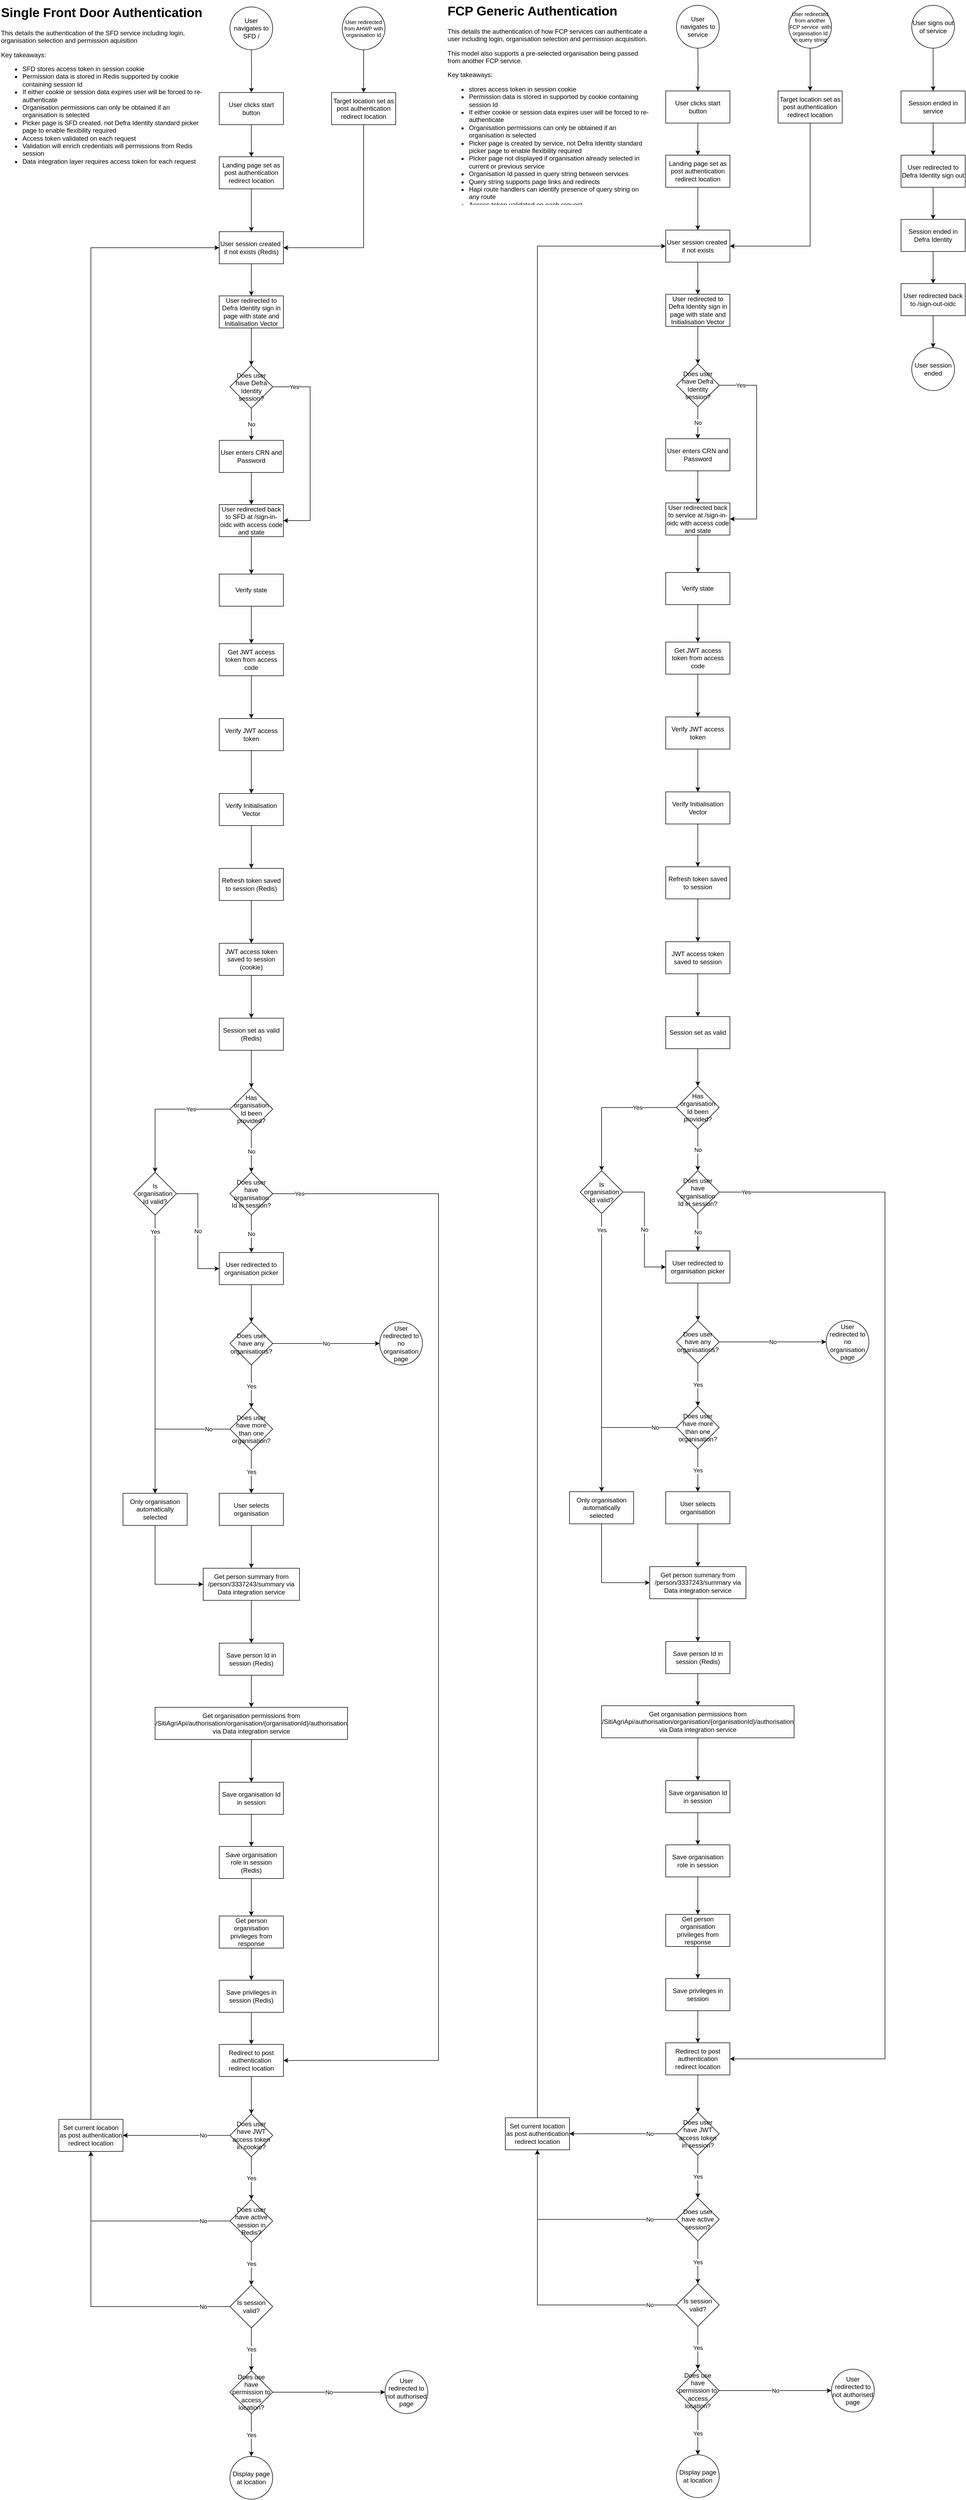<mxfile version="24.2.5" type="github">
  <diagram name="Page-1" id="OJoKZxOTkwtENUvRTkFq">
    <mxGraphModel dx="1980" dy="1121" grid="1" gridSize="10" guides="1" tooltips="1" connect="1" arrows="1" fold="1" page="1" pageScale="1" pageWidth="850" pageHeight="1100" math="0" shadow="0">
      <root>
        <mxCell id="0" />
        <mxCell id="1" parent="0" />
        <mxCell id="UUXOG9OIXgDzKAP4HwNj-2" value="User navigates to SFD /" style="ellipse;whiteSpace=wrap;html=1;aspect=fixed;" parent="1" vertex="1">
          <mxGeometry x="445" y="30" width="80" height="80" as="geometry" />
        </mxCell>
        <mxCell id="UUXOG9OIXgDzKAP4HwNj-3" value="" style="edgeStyle=orthogonalEdgeStyle;rounded=0;orthogonalLoop=1;jettySize=auto;html=1;" parent="1" target="UUXOG9OIXgDzKAP4HwNj-6" edge="1">
          <mxGeometry relative="1" as="geometry">
            <mxPoint x="485" y="110" as="sourcePoint" />
          </mxGeometry>
        </mxCell>
        <mxCell id="UUXOG9OIXgDzKAP4HwNj-98" value="" style="edgeStyle=orthogonalEdgeStyle;rounded=0;orthogonalLoop=1;jettySize=auto;html=1;" parent="1" source="UUXOG9OIXgDzKAP4HwNj-6" target="UUXOG9OIXgDzKAP4HwNj-97" edge="1">
          <mxGeometry relative="1" as="geometry" />
        </mxCell>
        <mxCell id="UUXOG9OIXgDzKAP4HwNj-6" value="User clicks start button" style="whiteSpace=wrap;html=1;" parent="1" vertex="1">
          <mxGeometry x="425" y="190" width="120" height="60" as="geometry" />
        </mxCell>
        <mxCell id="UUXOG9OIXgDzKAP4HwNj-85" value="" style="edgeStyle=orthogonalEdgeStyle;rounded=0;orthogonalLoop=1;jettySize=auto;html=1;" parent="1" source="UUXOG9OIXgDzKAP4HwNj-8" target="UUXOG9OIXgDzKAP4HwNj-84" edge="1">
          <mxGeometry relative="1" as="geometry" />
        </mxCell>
        <mxCell id="UUXOG9OIXgDzKAP4HwNj-8" value="User redirected to Defra Identity sign in page with state and Initialisation Vector" style="whiteSpace=wrap;html=1;" parent="1" vertex="1">
          <mxGeometry x="425" y="570" width="120" height="60" as="geometry" />
        </mxCell>
        <mxCell id="UUXOG9OIXgDzKAP4HwNj-100" value="" style="edgeStyle=orthogonalEdgeStyle;rounded=0;orthogonalLoop=1;jettySize=auto;html=1;" parent="1" source="UUXOG9OIXgDzKAP4HwNj-10" target="UUXOG9OIXgDzKAP4HwNj-16" edge="1">
          <mxGeometry relative="1" as="geometry" />
        </mxCell>
        <mxCell id="UUXOG9OIXgDzKAP4HwNj-10" value="User enters CRN and Password" style="whiteSpace=wrap;html=1;" parent="1" vertex="1">
          <mxGeometry x="425" y="840" width="120" height="60" as="geometry" />
        </mxCell>
        <mxCell id="UUXOG9OIXgDzKAP4HwNj-89" value="" style="edgeStyle=orthogonalEdgeStyle;rounded=0;orthogonalLoop=1;jettySize=auto;html=1;" parent="1" source="UUXOG9OIXgDzKAP4HwNj-12" target="UUXOG9OIXgDzKAP4HwNj-88" edge="1">
          <mxGeometry relative="1" as="geometry" />
        </mxCell>
        <mxCell id="UUXOG9OIXgDzKAP4HwNj-12" value="User redirected to organisation picker" style="whiteSpace=wrap;html=1;" parent="1" vertex="1">
          <mxGeometry x="425" y="2358" width="120" height="60" as="geometry" />
        </mxCell>
        <mxCell id="UUXOG9OIXgDzKAP4HwNj-109" value="" style="edgeStyle=orthogonalEdgeStyle;rounded=0;orthogonalLoop=1;jettySize=auto;html=1;" parent="1" source="UUXOG9OIXgDzKAP4HwNj-14" target="UUXOG9OIXgDzKAP4HwNj-108" edge="1">
          <mxGeometry relative="1" as="geometry" />
        </mxCell>
        <mxCell id="UUXOG9OIXgDzKAP4HwNj-14" value="User selects organisation" style="whiteSpace=wrap;html=1;" parent="1" vertex="1">
          <mxGeometry x="425" y="2808" width="120" height="60" as="geometry" />
        </mxCell>
        <mxCell id="UUXOG9OIXgDzKAP4HwNj-15" value="" style="edgeStyle=orthogonalEdgeStyle;rounded=0;orthogonalLoop=1;jettySize=auto;html=1;" parent="1" source="UUXOG9OIXgDzKAP4HwNj-16" target="UUXOG9OIXgDzKAP4HwNj-18" edge="1">
          <mxGeometry relative="1" as="geometry" />
        </mxCell>
        <mxCell id="UUXOG9OIXgDzKAP4HwNj-16" value="User redirected back to SFD at /sign-in-oidc with access code and state" style="whiteSpace=wrap;html=1;" parent="1" vertex="1">
          <mxGeometry x="425" y="960" width="120" height="60" as="geometry" />
        </mxCell>
        <mxCell id="UUXOG9OIXgDzKAP4HwNj-17" value="" style="edgeStyle=orthogonalEdgeStyle;rounded=0;orthogonalLoop=1;jettySize=auto;html=1;" parent="1" source="UUXOG9OIXgDzKAP4HwNj-18" target="UUXOG9OIXgDzKAP4HwNj-20" edge="1">
          <mxGeometry relative="1" as="geometry" />
        </mxCell>
        <mxCell id="UUXOG9OIXgDzKAP4HwNj-18" value="Verify state" style="whiteSpace=wrap;html=1;" parent="1" vertex="1">
          <mxGeometry x="425" y="1090" width="120" height="60" as="geometry" />
        </mxCell>
        <mxCell id="UUXOG9OIXgDzKAP4HwNj-19" value="" style="edgeStyle=orthogonalEdgeStyle;rounded=0;orthogonalLoop=1;jettySize=auto;html=1;" parent="1" source="UUXOG9OIXgDzKAP4HwNj-20" target="UUXOG9OIXgDzKAP4HwNj-22" edge="1">
          <mxGeometry relative="1" as="geometry" />
        </mxCell>
        <mxCell id="UUXOG9OIXgDzKAP4HwNj-20" value="Get JWT access token from access code" style="whiteSpace=wrap;html=1;" parent="1" vertex="1">
          <mxGeometry x="425" y="1220" width="120" height="60" as="geometry" />
        </mxCell>
        <mxCell id="UUXOG9OIXgDzKAP4HwNj-21" value="" style="edgeStyle=orthogonalEdgeStyle;rounded=0;orthogonalLoop=1;jettySize=auto;html=1;" parent="1" source="UUXOG9OIXgDzKAP4HwNj-22" target="UUXOG9OIXgDzKAP4HwNj-24" edge="1">
          <mxGeometry relative="1" as="geometry" />
        </mxCell>
        <mxCell id="UUXOG9OIXgDzKAP4HwNj-22" value="Verify JWT access token" style="whiteSpace=wrap;html=1;" parent="1" vertex="1">
          <mxGeometry x="425" y="1360" width="120" height="60" as="geometry" />
        </mxCell>
        <mxCell id="UUXOG9OIXgDzKAP4HwNj-103" value="" style="edgeStyle=orthogonalEdgeStyle;rounded=0;orthogonalLoop=1;jettySize=auto;html=1;" parent="1" source="UUXOG9OIXgDzKAP4HwNj-24" target="UUXOG9OIXgDzKAP4HwNj-102" edge="1">
          <mxGeometry relative="1" as="geometry" />
        </mxCell>
        <mxCell id="UUXOG9OIXgDzKAP4HwNj-24" value="Verify Initialisation Vector" style="whiteSpace=wrap;html=1;" parent="1" vertex="1">
          <mxGeometry x="425" y="1500" width="120" height="60" as="geometry" />
        </mxCell>
        <mxCell id="UUXOG9OIXgDzKAP4HwNj-111" value="" style="edgeStyle=orthogonalEdgeStyle;rounded=0;orthogonalLoop=1;jettySize=auto;html=1;" parent="1" source="UUXOG9OIXgDzKAP4HwNj-36" target="UUXOG9OIXgDzKAP4HwNj-40" edge="1">
          <mxGeometry relative="1" as="geometry" />
        </mxCell>
        <mxCell id="UUXOG9OIXgDzKAP4HwNj-36" value="Save person Id in session (Redis)" style="whiteSpace=wrap;html=1;" parent="1" vertex="1">
          <mxGeometry x="425" y="3088" width="120" height="60" as="geometry" />
        </mxCell>
        <mxCell id="UUXOG9OIXgDzKAP4HwNj-118" value="" style="edgeStyle=orthogonalEdgeStyle;rounded=0;orthogonalLoop=1;jettySize=auto;html=1;" parent="1" source="UUXOG9OIXgDzKAP4HwNj-40" target="UUXOG9OIXgDzKAP4HwNj-117" edge="1">
          <mxGeometry relative="1" as="geometry" />
        </mxCell>
        <mxCell id="UUXOG9OIXgDzKAP4HwNj-40" value="Get organisation permissions from /SitiAgriApi/authorisation/organisation/{organisationId}/authorisation&lt;div&gt;via Data integration service&lt;/div&gt;" style="whiteSpace=wrap;html=1;" parent="1" vertex="1">
          <mxGeometry x="305" y="3208" width="360" height="60" as="geometry" />
        </mxCell>
        <mxCell id="UUXOG9OIXgDzKAP4HwNj-41" value="" style="edgeStyle=orthogonalEdgeStyle;rounded=0;orthogonalLoop=1;jettySize=auto;html=1;" parent="1" source="UUXOG9OIXgDzKAP4HwNj-42" target="UUXOG9OIXgDzKAP4HwNj-44" edge="1">
          <mxGeometry relative="1" as="geometry" />
        </mxCell>
        <mxCell id="UUXOG9OIXgDzKAP4HwNj-42" value="Save organisation role in session (Redis)" style="whiteSpace=wrap;html=1;" parent="1" vertex="1">
          <mxGeometry x="425" y="3468" width="120" height="60" as="geometry" />
        </mxCell>
        <mxCell id="UUXOG9OIXgDzKAP4HwNj-113" value="" style="edgeStyle=orthogonalEdgeStyle;rounded=0;orthogonalLoop=1;jettySize=auto;html=1;" parent="1" source="UUXOG9OIXgDzKAP4HwNj-44" target="UUXOG9OIXgDzKAP4HwNj-112" edge="1">
          <mxGeometry relative="1" as="geometry" />
        </mxCell>
        <mxCell id="UUXOG9OIXgDzKAP4HwNj-44" value="Get person organisation privileges from response" style="whiteSpace=wrap;html=1;" parent="1" vertex="1">
          <mxGeometry x="425" y="3598" width="120" height="60" as="geometry" />
        </mxCell>
        <mxCell id="UUXOG9OIXgDzKAP4HwNj-86" value="No" style="edgeStyle=orthogonalEdgeStyle;rounded=0;orthogonalLoop=1;jettySize=auto;html=1;entryX=0.5;entryY=0;entryDx=0;entryDy=0;" parent="1" source="UUXOG9OIXgDzKAP4HwNj-84" target="UUXOG9OIXgDzKAP4HwNj-10" edge="1">
          <mxGeometry relative="1" as="geometry" />
        </mxCell>
        <mxCell id="UUXOG9OIXgDzKAP4HwNj-107" value="Yes" style="edgeStyle=orthogonalEdgeStyle;rounded=0;orthogonalLoop=1;jettySize=auto;html=1;entryX=1;entryY=0.5;entryDx=0;entryDy=0;" parent="1" source="UUXOG9OIXgDzKAP4HwNj-84" target="UUXOG9OIXgDzKAP4HwNj-16" edge="1">
          <mxGeometry x="-0.784" relative="1" as="geometry">
            <Array as="points">
              <mxPoint x="595" y="740" />
              <mxPoint x="595" y="990" />
            </Array>
            <mxPoint as="offset" />
          </mxGeometry>
        </mxCell>
        <mxCell id="UUXOG9OIXgDzKAP4HwNj-84" value="Does user have Defra Identity session?" style="rhombus;whiteSpace=wrap;html=1;" parent="1" vertex="1">
          <mxGeometry x="445" y="700" width="80" height="80" as="geometry" />
        </mxCell>
        <mxCell id="UUXOG9OIXgDzKAP4HwNj-91" value="No" style="edgeStyle=orthogonalEdgeStyle;rounded=0;orthogonalLoop=1;jettySize=auto;html=1;" parent="1" source="UUXOG9OIXgDzKAP4HwNj-88" target="UUXOG9OIXgDzKAP4HwNj-90" edge="1">
          <mxGeometry relative="1" as="geometry" />
        </mxCell>
        <mxCell id="UUXOG9OIXgDzKAP4HwNj-93" value="Yes" style="edgeStyle=orthogonalEdgeStyle;rounded=0;orthogonalLoop=1;jettySize=auto;html=1;" parent="1" source="UUXOG9OIXgDzKAP4HwNj-88" target="UUXOG9OIXgDzKAP4HwNj-92" edge="1">
          <mxGeometry relative="1" as="geometry" />
        </mxCell>
        <mxCell id="UUXOG9OIXgDzKAP4HwNj-88" value="Does user have any organisations?" style="rhombus;whiteSpace=wrap;html=1;" parent="1" vertex="1">
          <mxGeometry x="445" y="2488" width="80" height="80" as="geometry" />
        </mxCell>
        <mxCell id="UUXOG9OIXgDzKAP4HwNj-90" value="User redirected to no organisation page" style="ellipse;whiteSpace=wrap;html=1;" parent="1" vertex="1">
          <mxGeometry x="725" y="2488" width="80" height="80" as="geometry" />
        </mxCell>
        <mxCell id="UUXOG9OIXgDzKAP4HwNj-94" value="Yes" style="edgeStyle=orthogonalEdgeStyle;rounded=0;orthogonalLoop=1;jettySize=auto;html=1;" parent="1" source="UUXOG9OIXgDzKAP4HwNj-92" target="UUXOG9OIXgDzKAP4HwNj-14" edge="1">
          <mxGeometry relative="1" as="geometry" />
        </mxCell>
        <mxCell id="UUXOG9OIXgDzKAP4HwNj-96" value="No" style="edgeStyle=orthogonalEdgeStyle;rounded=0;orthogonalLoop=1;jettySize=auto;html=1;" parent="1" source="UUXOG9OIXgDzKAP4HwNj-92" target="UUXOG9OIXgDzKAP4HwNj-95" edge="1">
          <mxGeometry x="-0.692" relative="1" as="geometry">
            <mxPoint as="offset" />
          </mxGeometry>
        </mxCell>
        <mxCell id="UUXOG9OIXgDzKAP4HwNj-92" value="Does user have more than one organisation?" style="rhombus;whiteSpace=wrap;html=1;" parent="1" vertex="1">
          <mxGeometry x="445" y="2648" width="80" height="80" as="geometry" />
        </mxCell>
        <mxCell id="UUXOG9OIXgDzKAP4HwNj-124" style="edgeStyle=orthogonalEdgeStyle;rounded=0;orthogonalLoop=1;jettySize=auto;html=1;entryX=0;entryY=0.5;entryDx=0;entryDy=0;exitX=0.5;exitY=1;exitDx=0;exitDy=0;" parent="1" source="UUXOG9OIXgDzKAP4HwNj-95" target="UUXOG9OIXgDzKAP4HwNj-108" edge="1">
          <mxGeometry relative="1" as="geometry" />
        </mxCell>
        <mxCell id="UUXOG9OIXgDzKAP4HwNj-95" value="Only organisation automatically selected" style="whiteSpace=wrap;html=1;" parent="1" vertex="1">
          <mxGeometry x="245" y="2808" width="120" height="60" as="geometry" />
        </mxCell>
        <mxCell id="UUXOG9OIXgDzKAP4HwNj-122" value="" style="edgeStyle=orthogonalEdgeStyle;rounded=0;orthogonalLoop=1;jettySize=auto;html=1;" parent="1" source="UUXOG9OIXgDzKAP4HwNj-97" target="UUXOG9OIXgDzKAP4HwNj-121" edge="1">
          <mxGeometry relative="1" as="geometry" />
        </mxCell>
        <mxCell id="UUXOG9OIXgDzKAP4HwNj-97" value="Landing page set as post authentication redirect location" style="whiteSpace=wrap;html=1;" parent="1" vertex="1">
          <mxGeometry x="425" y="310" width="120" height="60" as="geometry" />
        </mxCell>
        <mxCell id="UUXOG9OIXgDzKAP4HwNj-105" value="" style="edgeStyle=orthogonalEdgeStyle;rounded=0;orthogonalLoop=1;jettySize=auto;html=1;" parent="1" source="UUXOG9OIXgDzKAP4HwNj-102" target="UUXOG9OIXgDzKAP4HwNj-104" edge="1">
          <mxGeometry relative="1" as="geometry" />
        </mxCell>
        <mxCell id="UUXOG9OIXgDzKAP4HwNj-102" value="Refresh token saved to session (Redis)" style="whiteSpace=wrap;html=1;" parent="1" vertex="1">
          <mxGeometry x="425" y="1640" width="120" height="60" as="geometry" />
        </mxCell>
        <mxCell id="UUXOG9OIXgDzKAP4HwNj-137" value="" style="edgeStyle=orthogonalEdgeStyle;rounded=0;orthogonalLoop=1;jettySize=auto;html=1;" parent="1" source="UUXOG9OIXgDzKAP4HwNj-104" target="UUXOG9OIXgDzKAP4HwNj-136" edge="1">
          <mxGeometry relative="1" as="geometry" />
        </mxCell>
        <mxCell id="UUXOG9OIXgDzKAP4HwNj-104" value="JWT access token saved to session (cookie)" style="whiteSpace=wrap;html=1;" parent="1" vertex="1">
          <mxGeometry x="425" y="1780" width="120" height="60" as="geometry" />
        </mxCell>
        <mxCell id="UUXOG9OIXgDzKAP4HwNj-110" value="" style="edgeStyle=orthogonalEdgeStyle;rounded=0;orthogonalLoop=1;jettySize=auto;html=1;" parent="1" source="UUXOG9OIXgDzKAP4HwNj-108" target="UUXOG9OIXgDzKAP4HwNj-36" edge="1">
          <mxGeometry relative="1" as="geometry" />
        </mxCell>
        <mxCell id="UUXOG9OIXgDzKAP4HwNj-108" value="Get person summary from /person/3337243/summary via Data integration service" style="whiteSpace=wrap;html=1;" parent="1" vertex="1">
          <mxGeometry x="395" y="2948" width="180" height="60" as="geometry" />
        </mxCell>
        <mxCell id="UUXOG9OIXgDzKAP4HwNj-126" value="" style="edgeStyle=orthogonalEdgeStyle;rounded=0;orthogonalLoop=1;jettySize=auto;html=1;" parent="1" source="UUXOG9OIXgDzKAP4HwNj-112" target="UUXOG9OIXgDzKAP4HwNj-125" edge="1">
          <mxGeometry relative="1" as="geometry" />
        </mxCell>
        <mxCell id="UUXOG9OIXgDzKAP4HwNj-112" value="Save privileges in session (Redis)" style="whiteSpace=wrap;html=1;" parent="1" vertex="1">
          <mxGeometry x="425" y="3718" width="120" height="60" as="geometry" />
        </mxCell>
        <mxCell id="UUXOG9OIXgDzKAP4HwNj-120" value="No" style="edgeStyle=orthogonalEdgeStyle;rounded=0;orthogonalLoop=1;jettySize=auto;html=1;entryX=0.5;entryY=0;entryDx=0;entryDy=0;" parent="1" source="UUXOG9OIXgDzKAP4HwNj-114" target="UUXOG9OIXgDzKAP4HwNj-12" edge="1">
          <mxGeometry relative="1" as="geometry" />
        </mxCell>
        <mxCell id="UUXOG9OIXgDzKAP4HwNj-139" value="Yes" style="edgeStyle=orthogonalEdgeStyle;rounded=0;orthogonalLoop=1;jettySize=auto;html=1;entryX=1;entryY=0.5;entryDx=0;entryDy=0;" parent="1" source="UUXOG9OIXgDzKAP4HwNj-114" target="UUXOG9OIXgDzKAP4HwNj-125" edge="1">
          <mxGeometry x="-0.955" relative="1" as="geometry">
            <Array as="points">
              <mxPoint x="835" y="2248" />
              <mxPoint x="835" y="3868" />
            </Array>
            <mxPoint as="offset" />
          </mxGeometry>
        </mxCell>
        <mxCell id="UUXOG9OIXgDzKAP4HwNj-114" value="Does user have organisation Id in session?" style="rhombus;whiteSpace=wrap;html=1;" parent="1" vertex="1">
          <mxGeometry x="445" y="2208" width="80" height="80" as="geometry" />
        </mxCell>
        <mxCell id="UUXOG9OIXgDzKAP4HwNj-119" value="" style="edgeStyle=orthogonalEdgeStyle;rounded=0;orthogonalLoop=1;jettySize=auto;html=1;" parent="1" source="UUXOG9OIXgDzKAP4HwNj-117" target="UUXOG9OIXgDzKAP4HwNj-42" edge="1">
          <mxGeometry relative="1" as="geometry" />
        </mxCell>
        <mxCell id="UUXOG9OIXgDzKAP4HwNj-117" value="Save organisation Id in session" style="whiteSpace=wrap;html=1;" parent="1" vertex="1">
          <mxGeometry x="425" y="3348" width="120" height="60" as="geometry" />
        </mxCell>
        <mxCell id="UUXOG9OIXgDzKAP4HwNj-123" value="" style="edgeStyle=orthogonalEdgeStyle;rounded=0;orthogonalLoop=1;jettySize=auto;html=1;" parent="1" source="UUXOG9OIXgDzKAP4HwNj-121" target="UUXOG9OIXgDzKAP4HwNj-8" edge="1">
          <mxGeometry relative="1" as="geometry" />
        </mxCell>
        <mxCell id="UUXOG9OIXgDzKAP4HwNj-121" value="User session created&amp;nbsp; if not exists (Redis)" style="whiteSpace=wrap;html=1;" parent="1" vertex="1">
          <mxGeometry x="425" y="450" width="120" height="60" as="geometry" />
        </mxCell>
        <mxCell id="UUXOG9OIXgDzKAP4HwNj-128" value="" style="edgeStyle=orthogonalEdgeStyle;rounded=0;orthogonalLoop=1;jettySize=auto;html=1;" parent="1" source="UUXOG9OIXgDzKAP4HwNj-125" target="UUXOG9OIXgDzKAP4HwNj-127" edge="1">
          <mxGeometry relative="1" as="geometry" />
        </mxCell>
        <mxCell id="UUXOG9OIXgDzKAP4HwNj-125" value="Redirect to post authentication redirect location" style="whiteSpace=wrap;html=1;" parent="1" vertex="1">
          <mxGeometry x="425" y="3838" width="120" height="60" as="geometry" />
        </mxCell>
        <mxCell id="UUXOG9OIXgDzKAP4HwNj-133" value="Yes" style="edgeStyle=orthogonalEdgeStyle;rounded=0;orthogonalLoop=1;jettySize=auto;html=1;" parent="1" source="UUXOG9OIXgDzKAP4HwNj-127" target="UUXOG9OIXgDzKAP4HwNj-132" edge="1">
          <mxGeometry relative="1" as="geometry" />
        </mxCell>
        <mxCell id="UUXOG9OIXgDzKAP4HwNj-147" value="No" style="edgeStyle=orthogonalEdgeStyle;rounded=0;orthogonalLoop=1;jettySize=auto;html=1;" parent="1" source="UUXOG9OIXgDzKAP4HwNj-127" target="UUXOG9OIXgDzKAP4HwNj-146" edge="1">
          <mxGeometry x="-0.5" relative="1" as="geometry">
            <mxPoint as="offset" />
          </mxGeometry>
        </mxCell>
        <mxCell id="UUXOG9OIXgDzKAP4HwNj-127" value="Does user have JWT access token in cookie?" style="rhombus;whiteSpace=wrap;html=1;" parent="1" vertex="1">
          <mxGeometry x="445" y="3968" width="80" height="80" as="geometry" />
        </mxCell>
        <mxCell id="UUXOG9OIXgDzKAP4HwNj-135" value="Yes" style="edgeStyle=orthogonalEdgeStyle;rounded=0;orthogonalLoop=1;jettySize=auto;html=1;" parent="1" source="UUXOG9OIXgDzKAP4HwNj-132" target="UUXOG9OIXgDzKAP4HwNj-134" edge="1">
          <mxGeometry relative="1" as="geometry" />
        </mxCell>
        <mxCell id="UUXOG9OIXgDzKAP4HwNj-148" value="No" style="edgeStyle=orthogonalEdgeStyle;rounded=0;orthogonalLoop=1;jettySize=auto;html=1;entryX=0.5;entryY=1;entryDx=0;entryDy=0;" parent="1" source="UUXOG9OIXgDzKAP4HwNj-132" target="UUXOG9OIXgDzKAP4HwNj-146" edge="1">
          <mxGeometry x="-0.744" relative="1" as="geometry">
            <mxPoint as="offset" />
          </mxGeometry>
        </mxCell>
        <mxCell id="UUXOG9OIXgDzKAP4HwNj-132" value="Does user have active session in Redis?" style="rhombus;whiteSpace=wrap;html=1;" parent="1" vertex="1">
          <mxGeometry x="445" y="4128" width="80" height="80" as="geometry" />
        </mxCell>
        <mxCell id="UUXOG9OIXgDzKAP4HwNj-143" value="Yes" style="edgeStyle=orthogonalEdgeStyle;rounded=0;orthogonalLoop=1;jettySize=auto;html=1;" parent="1" source="UUXOG9OIXgDzKAP4HwNj-134" target="UUXOG9OIXgDzKAP4HwNj-142" edge="1">
          <mxGeometry relative="1" as="geometry" />
        </mxCell>
        <mxCell id="UUXOG9OIXgDzKAP4HwNj-149" value="No" style="edgeStyle=orthogonalEdgeStyle;rounded=0;orthogonalLoop=1;jettySize=auto;html=1;entryX=0.5;entryY=1;entryDx=0;entryDy=0;" parent="1" source="UUXOG9OIXgDzKAP4HwNj-134" target="UUXOG9OIXgDzKAP4HwNj-146" edge="1">
          <mxGeometry x="-0.818" relative="1" as="geometry">
            <mxPoint as="offset" />
          </mxGeometry>
        </mxCell>
        <mxCell id="UUXOG9OIXgDzKAP4HwNj-134" value="Is session valid?" style="rhombus;whiteSpace=wrap;html=1;" parent="1" vertex="1">
          <mxGeometry x="445" y="4288" width="80" height="80" as="geometry" />
        </mxCell>
        <mxCell id="UUXOG9OIXgDzKAP4HwNj-156" value="" style="edgeStyle=orthogonalEdgeStyle;rounded=0;orthogonalLoop=1;jettySize=auto;html=1;" parent="1" source="UUXOG9OIXgDzKAP4HwNj-136" target="UUXOG9OIXgDzKAP4HwNj-155" edge="1">
          <mxGeometry relative="1" as="geometry" />
        </mxCell>
        <mxCell id="UUXOG9OIXgDzKAP4HwNj-136" value="Session set as valid (Redis)" style="whiteSpace=wrap;html=1;" parent="1" vertex="1">
          <mxGeometry x="425" y="1920" width="120" height="60" as="geometry" />
        </mxCell>
        <mxCell id="UUXOG9OIXgDzKAP4HwNj-145" value="Yes" style="edgeStyle=orthogonalEdgeStyle;rounded=0;orthogonalLoop=1;jettySize=auto;html=1;" parent="1" source="UUXOG9OIXgDzKAP4HwNj-142" target="UUXOG9OIXgDzKAP4HwNj-144" edge="1">
          <mxGeometry relative="1" as="geometry" />
        </mxCell>
        <mxCell id="UUXOG9OIXgDzKAP4HwNj-151" value="No" style="edgeStyle=orthogonalEdgeStyle;rounded=0;orthogonalLoop=1;jettySize=auto;html=1;" parent="1" source="UUXOG9OIXgDzKAP4HwNj-142" target="UUXOG9OIXgDzKAP4HwNj-150" edge="1">
          <mxGeometry relative="1" as="geometry" />
        </mxCell>
        <mxCell id="UUXOG9OIXgDzKAP4HwNj-142" value="Does use have permission to access location?" style="rhombus;whiteSpace=wrap;html=1;" parent="1" vertex="1">
          <mxGeometry x="445" y="4448" width="80" height="80" as="geometry" />
        </mxCell>
        <mxCell id="UUXOG9OIXgDzKAP4HwNj-144" value="Display page at location" style="ellipse;whiteSpace=wrap;html=1;" parent="1" vertex="1">
          <mxGeometry x="445" y="4608" width="80" height="80" as="geometry" />
        </mxCell>
        <mxCell id="UUXOG9OIXgDzKAP4HwNj-152" style="edgeStyle=orthogonalEdgeStyle;rounded=0;orthogonalLoop=1;jettySize=auto;html=1;entryX=0;entryY=0.5;entryDx=0;entryDy=0;exitX=0.5;exitY=0;exitDx=0;exitDy=0;" parent="1" source="UUXOG9OIXgDzKAP4HwNj-146" target="UUXOG9OIXgDzKAP4HwNj-121" edge="1">
          <mxGeometry relative="1" as="geometry">
            <Array as="points">
              <mxPoint x="185" y="480" />
            </Array>
          </mxGeometry>
        </mxCell>
        <mxCell id="UUXOG9OIXgDzKAP4HwNj-146" value="Set current location as post authentication&lt;div&gt;redirect location&lt;/div&gt;" style="whiteSpace=wrap;html=1;" parent="1" vertex="1">
          <mxGeometry x="125" y="3978" width="120" height="60" as="geometry" />
        </mxCell>
        <mxCell id="UUXOG9OIXgDzKAP4HwNj-150" value="User redirected to not authorised page" style="ellipse;whiteSpace=wrap;html=1;" parent="1" vertex="1">
          <mxGeometry x="735" y="4448" width="80" height="80" as="geometry" />
        </mxCell>
        <mxCell id="UUXOG9OIXgDzKAP4HwNj-158" value="Yes" style="edgeStyle=orthogonalEdgeStyle;rounded=0;orthogonalLoop=1;jettySize=auto;html=1;" parent="1" source="UUXOG9OIXgDzKAP4HwNj-155" target="UUXOG9OIXgDzKAP4HwNj-157" edge="1">
          <mxGeometry x="-0.429" relative="1" as="geometry">
            <mxPoint as="offset" />
          </mxGeometry>
        </mxCell>
        <mxCell id="UUXOG9OIXgDzKAP4HwNj-161" value="No" style="edgeStyle=orthogonalEdgeStyle;rounded=0;orthogonalLoop=1;jettySize=auto;html=1;" parent="1" source="UUXOG9OIXgDzKAP4HwNj-155" target="UUXOG9OIXgDzKAP4HwNj-114" edge="1">
          <mxGeometry relative="1" as="geometry" />
        </mxCell>
        <mxCell id="UUXOG9OIXgDzKAP4HwNj-155" value="Has organisation Id been provided?" style="rhombus;whiteSpace=wrap;html=1;" parent="1" vertex="1">
          <mxGeometry x="445" y="2050" width="80" height="80" as="geometry" />
        </mxCell>
        <mxCell id="UUXOG9OIXgDzKAP4HwNj-160" value="Yes" style="edgeStyle=orthogonalEdgeStyle;rounded=0;orthogonalLoop=1;jettySize=auto;html=1;entryX=0.5;entryY=0;entryDx=0;entryDy=0;" parent="1" source="UUXOG9OIXgDzKAP4HwNj-157" target="UUXOG9OIXgDzKAP4HwNj-95" edge="1">
          <mxGeometry x="-0.882" relative="1" as="geometry">
            <mxPoint as="offset" />
          </mxGeometry>
        </mxCell>
        <mxCell id="UUXOG9OIXgDzKAP4HwNj-162" value="No" style="edgeStyle=orthogonalEdgeStyle;rounded=0;orthogonalLoop=1;jettySize=auto;html=1;entryX=0;entryY=0.5;entryDx=0;entryDy=0;" parent="1" source="UUXOG9OIXgDzKAP4HwNj-157" target="UUXOG9OIXgDzKAP4HwNj-12" edge="1">
          <mxGeometry relative="1" as="geometry" />
        </mxCell>
        <mxCell id="UUXOG9OIXgDzKAP4HwNj-157" value="Is organisation Id valid?" style="rhombus;whiteSpace=wrap;html=1;" parent="1" vertex="1">
          <mxGeometry x="265" y="2208" width="80" height="80" as="geometry" />
        </mxCell>
        <mxCell id="UUXOG9OIXgDzKAP4HwNj-165" value="" style="edgeStyle=orthogonalEdgeStyle;rounded=0;orthogonalLoop=1;jettySize=auto;html=1;" parent="1" source="UUXOG9OIXgDzKAP4HwNj-163" target="UUXOG9OIXgDzKAP4HwNj-164" edge="1">
          <mxGeometry relative="1" as="geometry" />
        </mxCell>
        <mxCell id="UUXOG9OIXgDzKAP4HwNj-163" value="User redirected from AHWP with organisation Id" style="ellipse;whiteSpace=wrap;html=1;aspect=fixed;fontSize=10;" parent="1" vertex="1">
          <mxGeometry x="655" y="30" width="80" height="80" as="geometry" />
        </mxCell>
        <mxCell id="UUXOG9OIXgDzKAP4HwNj-167" value="" style="edgeStyle=orthogonalEdgeStyle;rounded=0;orthogonalLoop=1;jettySize=auto;html=1;entryX=1;entryY=0.5;entryDx=0;entryDy=0;" parent="1" source="UUXOG9OIXgDzKAP4HwNj-164" target="UUXOG9OIXgDzKAP4HwNj-121" edge="1">
          <mxGeometry relative="1" as="geometry">
            <mxPoint x="845" y="310" as="targetPoint" />
            <Array as="points">
              <mxPoint x="695" y="480" />
            </Array>
          </mxGeometry>
        </mxCell>
        <mxCell id="UUXOG9OIXgDzKAP4HwNj-164" value="Target location set as post authentication redirect location" style="whiteSpace=wrap;html=1;fontSize=12;" parent="1" vertex="1">
          <mxGeometry x="635" y="190" width="120" height="60" as="geometry" />
        </mxCell>
        <mxCell id="UUXOG9OIXgDzKAP4HwNj-168" value="&lt;h1 style=&quot;margin-top: 0px;&quot;&gt;Single Front Door Authentication&lt;/h1&gt;&lt;p&gt;This details the authentication of the SFD service including login, organisation selection and permission aquisition&lt;/p&gt;&lt;p&gt;Key takeaways:&lt;/p&gt;&lt;p&gt;&lt;/p&gt;&lt;ul&gt;&lt;li&gt;SFD stores access token in session cookie&lt;/li&gt;&lt;li&gt;Permission data is stored in Redis supported by cookie containing session Id&lt;/li&gt;&lt;li&gt;If either cookie or session data expires user will be forced to re-authenticate&lt;/li&gt;&lt;li&gt;Organisation permissions can only be obtained if an organisation is selected&lt;/li&gt;&lt;li&gt;Picker page is SFD created, not Defra Identity standard picker page to enable flexibility required&lt;/li&gt;&lt;li&gt;Access token validated on each request&lt;/li&gt;&lt;li&gt;Validation will enrich credentials will permissions from Redis session&lt;/li&gt;&lt;li&gt;Data integration layer requires access token for each request&lt;/li&gt;&lt;/ul&gt;&lt;p&gt;&lt;/p&gt;" style="text;html=1;whiteSpace=wrap;overflow=hidden;rounded=0;" parent="1" vertex="1">
          <mxGeometry x="15" y="20" width="380" height="380" as="geometry" />
        </mxCell>
        <mxCell id="IdVakCKC99Tow953RP39-1" value="User navigates to service" style="ellipse;whiteSpace=wrap;html=1;aspect=fixed;" vertex="1" parent="1">
          <mxGeometry x="1280" y="27" width="80" height="80" as="geometry" />
        </mxCell>
        <mxCell id="IdVakCKC99Tow953RP39-2" value="" style="edgeStyle=orthogonalEdgeStyle;rounded=0;orthogonalLoop=1;jettySize=auto;html=1;" edge="1" parent="1" target="IdVakCKC99Tow953RP39-4">
          <mxGeometry relative="1" as="geometry">
            <mxPoint x="1320" y="107" as="sourcePoint" />
          </mxGeometry>
        </mxCell>
        <mxCell id="IdVakCKC99Tow953RP39-3" value="" style="edgeStyle=orthogonalEdgeStyle;rounded=0;orthogonalLoop=1;jettySize=auto;html=1;" edge="1" parent="1" source="IdVakCKC99Tow953RP39-4" target="IdVakCKC99Tow953RP39-44">
          <mxGeometry relative="1" as="geometry" />
        </mxCell>
        <mxCell id="IdVakCKC99Tow953RP39-4" value="User clicks start button" style="whiteSpace=wrap;html=1;" vertex="1" parent="1">
          <mxGeometry x="1260" y="187" width="120" height="60" as="geometry" />
        </mxCell>
        <mxCell id="IdVakCKC99Tow953RP39-5" value="" style="edgeStyle=orthogonalEdgeStyle;rounded=0;orthogonalLoop=1;jettySize=auto;html=1;" edge="1" parent="1" source="IdVakCKC99Tow953RP39-6" target="IdVakCKC99Tow953RP39-33">
          <mxGeometry relative="1" as="geometry" />
        </mxCell>
        <mxCell id="IdVakCKC99Tow953RP39-6" value="User redirected to Defra Identity sign in page with state and Initialisation Vector" style="whiteSpace=wrap;html=1;" vertex="1" parent="1">
          <mxGeometry x="1260" y="567" width="120" height="60" as="geometry" />
        </mxCell>
        <mxCell id="IdVakCKC99Tow953RP39-7" value="" style="edgeStyle=orthogonalEdgeStyle;rounded=0;orthogonalLoop=1;jettySize=auto;html=1;" edge="1" parent="1" source="IdVakCKC99Tow953RP39-8" target="IdVakCKC99Tow953RP39-14">
          <mxGeometry relative="1" as="geometry" />
        </mxCell>
        <mxCell id="IdVakCKC99Tow953RP39-8" value="User enters CRN and Password" style="whiteSpace=wrap;html=1;" vertex="1" parent="1">
          <mxGeometry x="1260" y="837" width="120" height="60" as="geometry" />
        </mxCell>
        <mxCell id="IdVakCKC99Tow953RP39-9" value="" style="edgeStyle=orthogonalEdgeStyle;rounded=0;orthogonalLoop=1;jettySize=auto;html=1;" edge="1" parent="1" source="IdVakCKC99Tow953RP39-10" target="IdVakCKC99Tow953RP39-36">
          <mxGeometry relative="1" as="geometry" />
        </mxCell>
        <mxCell id="IdVakCKC99Tow953RP39-10" value="User redirected to organisation picker" style="whiteSpace=wrap;html=1;" vertex="1" parent="1">
          <mxGeometry x="1260" y="2355" width="120" height="60" as="geometry" />
        </mxCell>
        <mxCell id="IdVakCKC99Tow953RP39-11" value="" style="edgeStyle=orthogonalEdgeStyle;rounded=0;orthogonalLoop=1;jettySize=auto;html=1;" edge="1" parent="1" source="IdVakCKC99Tow953RP39-12" target="IdVakCKC99Tow953RP39-50">
          <mxGeometry relative="1" as="geometry" />
        </mxCell>
        <mxCell id="IdVakCKC99Tow953RP39-12" value="User selects organisation" style="whiteSpace=wrap;html=1;" vertex="1" parent="1">
          <mxGeometry x="1260" y="2805" width="120" height="60" as="geometry" />
        </mxCell>
        <mxCell id="IdVakCKC99Tow953RP39-13" value="" style="edgeStyle=orthogonalEdgeStyle;rounded=0;orthogonalLoop=1;jettySize=auto;html=1;" edge="1" parent="1" source="IdVakCKC99Tow953RP39-14" target="IdVakCKC99Tow953RP39-16">
          <mxGeometry relative="1" as="geometry" />
        </mxCell>
        <mxCell id="IdVakCKC99Tow953RP39-14" value="User redirected back to service at /sign-in-oidc with access code and state" style="whiteSpace=wrap;html=1;" vertex="1" parent="1">
          <mxGeometry x="1260" y="957" width="120" height="60" as="geometry" />
        </mxCell>
        <mxCell id="IdVakCKC99Tow953RP39-15" value="" style="edgeStyle=orthogonalEdgeStyle;rounded=0;orthogonalLoop=1;jettySize=auto;html=1;" edge="1" parent="1" source="IdVakCKC99Tow953RP39-16" target="IdVakCKC99Tow953RP39-18">
          <mxGeometry relative="1" as="geometry" />
        </mxCell>
        <mxCell id="IdVakCKC99Tow953RP39-16" value="Verify state" style="whiteSpace=wrap;html=1;" vertex="1" parent="1">
          <mxGeometry x="1260" y="1087" width="120" height="60" as="geometry" />
        </mxCell>
        <mxCell id="IdVakCKC99Tow953RP39-17" value="" style="edgeStyle=orthogonalEdgeStyle;rounded=0;orthogonalLoop=1;jettySize=auto;html=1;" edge="1" parent="1" source="IdVakCKC99Tow953RP39-18" target="IdVakCKC99Tow953RP39-20">
          <mxGeometry relative="1" as="geometry" />
        </mxCell>
        <mxCell id="IdVakCKC99Tow953RP39-18" value="Get JWT access token from access code" style="whiteSpace=wrap;html=1;" vertex="1" parent="1">
          <mxGeometry x="1260" y="1217" width="120" height="60" as="geometry" />
        </mxCell>
        <mxCell id="IdVakCKC99Tow953RP39-19" value="" style="edgeStyle=orthogonalEdgeStyle;rounded=0;orthogonalLoop=1;jettySize=auto;html=1;" edge="1" parent="1" source="IdVakCKC99Tow953RP39-20" target="IdVakCKC99Tow953RP39-22">
          <mxGeometry relative="1" as="geometry" />
        </mxCell>
        <mxCell id="IdVakCKC99Tow953RP39-20" value="Verify JWT access token" style="whiteSpace=wrap;html=1;" vertex="1" parent="1">
          <mxGeometry x="1260" y="1357" width="120" height="60" as="geometry" />
        </mxCell>
        <mxCell id="IdVakCKC99Tow953RP39-21" value="" style="edgeStyle=orthogonalEdgeStyle;rounded=0;orthogonalLoop=1;jettySize=auto;html=1;" edge="1" parent="1" source="IdVakCKC99Tow953RP39-22" target="IdVakCKC99Tow953RP39-46">
          <mxGeometry relative="1" as="geometry" />
        </mxCell>
        <mxCell id="IdVakCKC99Tow953RP39-22" value="Verify Initialisation Vector" style="whiteSpace=wrap;html=1;" vertex="1" parent="1">
          <mxGeometry x="1260" y="1497" width="120" height="60" as="geometry" />
        </mxCell>
        <mxCell id="IdVakCKC99Tow953RP39-23" value="" style="edgeStyle=orthogonalEdgeStyle;rounded=0;orthogonalLoop=1;jettySize=auto;html=1;" edge="1" parent="1" source="IdVakCKC99Tow953RP39-24" target="IdVakCKC99Tow953RP39-26">
          <mxGeometry relative="1" as="geometry" />
        </mxCell>
        <mxCell id="IdVakCKC99Tow953RP39-24" value="Save person Id in session (Redis)" style="whiteSpace=wrap;html=1;" vertex="1" parent="1">
          <mxGeometry x="1260" y="3085" width="120" height="60" as="geometry" />
        </mxCell>
        <mxCell id="IdVakCKC99Tow953RP39-25" value="" style="edgeStyle=orthogonalEdgeStyle;rounded=0;orthogonalLoop=1;jettySize=auto;html=1;" edge="1" parent="1" source="IdVakCKC99Tow953RP39-26" target="IdVakCKC99Tow953RP39-57">
          <mxGeometry relative="1" as="geometry" />
        </mxCell>
        <mxCell id="IdVakCKC99Tow953RP39-26" value="Get organisation permissions from /SitiAgriApi/authorisation/organisation/{organisationId}/authorisation&lt;div&gt;via Data integration service&lt;/div&gt;" style="whiteSpace=wrap;html=1;" vertex="1" parent="1">
          <mxGeometry x="1140" y="3205" width="360" height="60" as="geometry" />
        </mxCell>
        <mxCell id="IdVakCKC99Tow953RP39-27" value="" style="edgeStyle=orthogonalEdgeStyle;rounded=0;orthogonalLoop=1;jettySize=auto;html=1;" edge="1" parent="1" source="IdVakCKC99Tow953RP39-28" target="IdVakCKC99Tow953RP39-30">
          <mxGeometry relative="1" as="geometry" />
        </mxCell>
        <mxCell id="IdVakCKC99Tow953RP39-28" value="Save organisation role in session" style="whiteSpace=wrap;html=1;" vertex="1" parent="1">
          <mxGeometry x="1260" y="3465" width="120" height="60" as="geometry" />
        </mxCell>
        <mxCell id="IdVakCKC99Tow953RP39-29" value="" style="edgeStyle=orthogonalEdgeStyle;rounded=0;orthogonalLoop=1;jettySize=auto;html=1;" edge="1" parent="1" source="IdVakCKC99Tow953RP39-30" target="IdVakCKC99Tow953RP39-52">
          <mxGeometry relative="1" as="geometry" />
        </mxCell>
        <mxCell id="IdVakCKC99Tow953RP39-30" value="Get person organisation privileges from response" style="whiteSpace=wrap;html=1;" vertex="1" parent="1">
          <mxGeometry x="1260" y="3595" width="120" height="60" as="geometry" />
        </mxCell>
        <mxCell id="IdVakCKC99Tow953RP39-31" value="No" style="edgeStyle=orthogonalEdgeStyle;rounded=0;orthogonalLoop=1;jettySize=auto;html=1;entryX=0.5;entryY=0;entryDx=0;entryDy=0;" edge="1" parent="1" source="IdVakCKC99Tow953RP39-33" target="IdVakCKC99Tow953RP39-8">
          <mxGeometry relative="1" as="geometry" />
        </mxCell>
        <mxCell id="IdVakCKC99Tow953RP39-32" value="Yes" style="edgeStyle=orthogonalEdgeStyle;rounded=0;orthogonalLoop=1;jettySize=auto;html=1;entryX=1;entryY=0.5;entryDx=0;entryDy=0;" edge="1" parent="1" source="IdVakCKC99Tow953RP39-33" target="IdVakCKC99Tow953RP39-14">
          <mxGeometry x="-0.784" relative="1" as="geometry">
            <Array as="points">
              <mxPoint x="1430" y="737" />
              <mxPoint x="1430" y="987" />
            </Array>
            <mxPoint as="offset" />
          </mxGeometry>
        </mxCell>
        <mxCell id="IdVakCKC99Tow953RP39-33" value="Does user have Defra Identity session?" style="rhombus;whiteSpace=wrap;html=1;" vertex="1" parent="1">
          <mxGeometry x="1280" y="697" width="80" height="80" as="geometry" />
        </mxCell>
        <mxCell id="IdVakCKC99Tow953RP39-34" value="No" style="edgeStyle=orthogonalEdgeStyle;rounded=0;orthogonalLoop=1;jettySize=auto;html=1;" edge="1" parent="1" source="IdVakCKC99Tow953RP39-36" target="IdVakCKC99Tow953RP39-37">
          <mxGeometry relative="1" as="geometry" />
        </mxCell>
        <mxCell id="IdVakCKC99Tow953RP39-35" value="Yes" style="edgeStyle=orthogonalEdgeStyle;rounded=0;orthogonalLoop=1;jettySize=auto;html=1;" edge="1" parent="1" source="IdVakCKC99Tow953RP39-36" target="IdVakCKC99Tow953RP39-40">
          <mxGeometry relative="1" as="geometry" />
        </mxCell>
        <mxCell id="IdVakCKC99Tow953RP39-36" value="Does user have any organisations?" style="rhombus;whiteSpace=wrap;html=1;" vertex="1" parent="1">
          <mxGeometry x="1280" y="2485" width="80" height="80" as="geometry" />
        </mxCell>
        <mxCell id="IdVakCKC99Tow953RP39-37" value="User redirected to no organisation page" style="ellipse;whiteSpace=wrap;html=1;" vertex="1" parent="1">
          <mxGeometry x="1560" y="2485" width="80" height="80" as="geometry" />
        </mxCell>
        <mxCell id="IdVakCKC99Tow953RP39-38" value="Yes" style="edgeStyle=orthogonalEdgeStyle;rounded=0;orthogonalLoop=1;jettySize=auto;html=1;" edge="1" parent="1" source="IdVakCKC99Tow953RP39-40" target="IdVakCKC99Tow953RP39-12">
          <mxGeometry relative="1" as="geometry" />
        </mxCell>
        <mxCell id="IdVakCKC99Tow953RP39-39" value="No" style="edgeStyle=orthogonalEdgeStyle;rounded=0;orthogonalLoop=1;jettySize=auto;html=1;" edge="1" parent="1" source="IdVakCKC99Tow953RP39-40" target="IdVakCKC99Tow953RP39-42">
          <mxGeometry x="-0.692" relative="1" as="geometry">
            <mxPoint as="offset" />
          </mxGeometry>
        </mxCell>
        <mxCell id="IdVakCKC99Tow953RP39-40" value="Does user have more than one organisation?" style="rhombus;whiteSpace=wrap;html=1;" vertex="1" parent="1">
          <mxGeometry x="1280" y="2645" width="80" height="80" as="geometry" />
        </mxCell>
        <mxCell id="IdVakCKC99Tow953RP39-41" style="edgeStyle=orthogonalEdgeStyle;rounded=0;orthogonalLoop=1;jettySize=auto;html=1;entryX=0;entryY=0.5;entryDx=0;entryDy=0;exitX=0.5;exitY=1;exitDx=0;exitDy=0;" edge="1" parent="1" source="IdVakCKC99Tow953RP39-42" target="IdVakCKC99Tow953RP39-50">
          <mxGeometry relative="1" as="geometry" />
        </mxCell>
        <mxCell id="IdVakCKC99Tow953RP39-42" value="Only organisation automatically selected" style="whiteSpace=wrap;html=1;" vertex="1" parent="1">
          <mxGeometry x="1080" y="2805" width="120" height="60" as="geometry" />
        </mxCell>
        <mxCell id="IdVakCKC99Tow953RP39-43" value="" style="edgeStyle=orthogonalEdgeStyle;rounded=0;orthogonalLoop=1;jettySize=auto;html=1;" edge="1" parent="1" source="IdVakCKC99Tow953RP39-44" target="IdVakCKC99Tow953RP39-59">
          <mxGeometry relative="1" as="geometry" />
        </mxCell>
        <mxCell id="IdVakCKC99Tow953RP39-44" value="Landing page set as post authentication redirect location" style="whiteSpace=wrap;html=1;" vertex="1" parent="1">
          <mxGeometry x="1260" y="307" width="120" height="60" as="geometry" />
        </mxCell>
        <mxCell id="IdVakCKC99Tow953RP39-45" value="" style="edgeStyle=orthogonalEdgeStyle;rounded=0;orthogonalLoop=1;jettySize=auto;html=1;" edge="1" parent="1" source="IdVakCKC99Tow953RP39-46" target="IdVakCKC99Tow953RP39-48">
          <mxGeometry relative="1" as="geometry" />
        </mxCell>
        <mxCell id="IdVakCKC99Tow953RP39-46" value="Refresh token saved to session" style="whiteSpace=wrap;html=1;" vertex="1" parent="1">
          <mxGeometry x="1260" y="1637" width="120" height="60" as="geometry" />
        </mxCell>
        <mxCell id="IdVakCKC99Tow953RP39-47" value="" style="edgeStyle=orthogonalEdgeStyle;rounded=0;orthogonalLoop=1;jettySize=auto;html=1;" edge="1" parent="1" source="IdVakCKC99Tow953RP39-48" target="IdVakCKC99Tow953RP39-72">
          <mxGeometry relative="1" as="geometry" />
        </mxCell>
        <mxCell id="IdVakCKC99Tow953RP39-48" value="JWT access token saved to session" style="whiteSpace=wrap;html=1;" vertex="1" parent="1">
          <mxGeometry x="1260" y="1777" width="120" height="60" as="geometry" />
        </mxCell>
        <mxCell id="IdVakCKC99Tow953RP39-49" value="" style="edgeStyle=orthogonalEdgeStyle;rounded=0;orthogonalLoop=1;jettySize=auto;html=1;" edge="1" parent="1" source="IdVakCKC99Tow953RP39-50" target="IdVakCKC99Tow953RP39-24">
          <mxGeometry relative="1" as="geometry" />
        </mxCell>
        <mxCell id="IdVakCKC99Tow953RP39-50" value="Get person summary from /person/3337243/summary via Data integration service" style="whiteSpace=wrap;html=1;" vertex="1" parent="1">
          <mxGeometry x="1230" y="2945" width="180" height="60" as="geometry" />
        </mxCell>
        <mxCell id="IdVakCKC99Tow953RP39-51" value="" style="edgeStyle=orthogonalEdgeStyle;rounded=0;orthogonalLoop=1;jettySize=auto;html=1;" edge="1" parent="1" source="IdVakCKC99Tow953RP39-52" target="IdVakCKC99Tow953RP39-61">
          <mxGeometry relative="1" as="geometry" />
        </mxCell>
        <mxCell id="IdVakCKC99Tow953RP39-52" value="Save privileges in session" style="whiteSpace=wrap;html=1;" vertex="1" parent="1">
          <mxGeometry x="1260" y="3715" width="120" height="60" as="geometry" />
        </mxCell>
        <mxCell id="IdVakCKC99Tow953RP39-53" value="No" style="edgeStyle=orthogonalEdgeStyle;rounded=0;orthogonalLoop=1;jettySize=auto;html=1;entryX=0.5;entryY=0;entryDx=0;entryDy=0;" edge="1" parent="1" source="IdVakCKC99Tow953RP39-55" target="IdVakCKC99Tow953RP39-10">
          <mxGeometry relative="1" as="geometry" />
        </mxCell>
        <mxCell id="IdVakCKC99Tow953RP39-54" value="Yes" style="edgeStyle=orthogonalEdgeStyle;rounded=0;orthogonalLoop=1;jettySize=auto;html=1;entryX=1;entryY=0.5;entryDx=0;entryDy=0;" edge="1" parent="1" source="IdVakCKC99Tow953RP39-55" target="IdVakCKC99Tow953RP39-61">
          <mxGeometry x="-0.955" relative="1" as="geometry">
            <Array as="points">
              <mxPoint x="1670" y="2245" />
              <mxPoint x="1670" y="3865" />
            </Array>
            <mxPoint as="offset" />
          </mxGeometry>
        </mxCell>
        <mxCell id="IdVakCKC99Tow953RP39-55" value="Does user have organisation Id in session?" style="rhombus;whiteSpace=wrap;html=1;" vertex="1" parent="1">
          <mxGeometry x="1280" y="2205" width="80" height="80" as="geometry" />
        </mxCell>
        <mxCell id="IdVakCKC99Tow953RP39-56" value="" style="edgeStyle=orthogonalEdgeStyle;rounded=0;orthogonalLoop=1;jettySize=auto;html=1;" edge="1" parent="1" source="IdVakCKC99Tow953RP39-57" target="IdVakCKC99Tow953RP39-28">
          <mxGeometry relative="1" as="geometry" />
        </mxCell>
        <mxCell id="IdVakCKC99Tow953RP39-57" value="Save organisation Id in session" style="whiteSpace=wrap;html=1;" vertex="1" parent="1">
          <mxGeometry x="1260" y="3345" width="120" height="60" as="geometry" />
        </mxCell>
        <mxCell id="IdVakCKC99Tow953RP39-58" value="" style="edgeStyle=orthogonalEdgeStyle;rounded=0;orthogonalLoop=1;jettySize=auto;html=1;" edge="1" parent="1" source="IdVakCKC99Tow953RP39-59" target="IdVakCKC99Tow953RP39-6">
          <mxGeometry relative="1" as="geometry" />
        </mxCell>
        <mxCell id="IdVakCKC99Tow953RP39-59" value="User session created&amp;nbsp; if not exists" style="whiteSpace=wrap;html=1;" vertex="1" parent="1">
          <mxGeometry x="1260" y="447" width="120" height="60" as="geometry" />
        </mxCell>
        <mxCell id="IdVakCKC99Tow953RP39-60" value="" style="edgeStyle=orthogonalEdgeStyle;rounded=0;orthogonalLoop=1;jettySize=auto;html=1;" edge="1" parent="1" source="IdVakCKC99Tow953RP39-61" target="IdVakCKC99Tow953RP39-64">
          <mxGeometry relative="1" as="geometry" />
        </mxCell>
        <mxCell id="IdVakCKC99Tow953RP39-61" value="Redirect to post authentication redirect location" style="whiteSpace=wrap;html=1;" vertex="1" parent="1">
          <mxGeometry x="1260" y="3835" width="120" height="60" as="geometry" />
        </mxCell>
        <mxCell id="IdVakCKC99Tow953RP39-62" value="Yes" style="edgeStyle=orthogonalEdgeStyle;rounded=0;orthogonalLoop=1;jettySize=auto;html=1;" edge="1" parent="1" source="IdVakCKC99Tow953RP39-64" target="IdVakCKC99Tow953RP39-67">
          <mxGeometry relative="1" as="geometry" />
        </mxCell>
        <mxCell id="IdVakCKC99Tow953RP39-63" value="No" style="edgeStyle=orthogonalEdgeStyle;rounded=0;orthogonalLoop=1;jettySize=auto;html=1;" edge="1" parent="1" source="IdVakCKC99Tow953RP39-64" target="IdVakCKC99Tow953RP39-78">
          <mxGeometry x="-0.5" relative="1" as="geometry">
            <mxPoint as="offset" />
          </mxGeometry>
        </mxCell>
        <mxCell id="IdVakCKC99Tow953RP39-64" value="Does user have JWT access token in session?" style="rhombus;whiteSpace=wrap;html=1;" vertex="1" parent="1">
          <mxGeometry x="1280" y="3965" width="80" height="80" as="geometry" />
        </mxCell>
        <mxCell id="IdVakCKC99Tow953RP39-65" value="Yes" style="edgeStyle=orthogonalEdgeStyle;rounded=0;orthogonalLoop=1;jettySize=auto;html=1;" edge="1" parent="1" source="IdVakCKC99Tow953RP39-67" target="IdVakCKC99Tow953RP39-70">
          <mxGeometry relative="1" as="geometry" />
        </mxCell>
        <mxCell id="IdVakCKC99Tow953RP39-66" value="No" style="edgeStyle=orthogonalEdgeStyle;rounded=0;orthogonalLoop=1;jettySize=auto;html=1;entryX=0.5;entryY=1;entryDx=0;entryDy=0;" edge="1" parent="1" source="IdVakCKC99Tow953RP39-67" target="IdVakCKC99Tow953RP39-78">
          <mxGeometry x="-0.744" relative="1" as="geometry">
            <mxPoint as="offset" />
          </mxGeometry>
        </mxCell>
        <mxCell id="IdVakCKC99Tow953RP39-67" value="Does user have active session?" style="rhombus;whiteSpace=wrap;html=1;" vertex="1" parent="1">
          <mxGeometry x="1280" y="4125" width="80" height="80" as="geometry" />
        </mxCell>
        <mxCell id="IdVakCKC99Tow953RP39-68" value="Yes" style="edgeStyle=orthogonalEdgeStyle;rounded=0;orthogonalLoop=1;jettySize=auto;html=1;" edge="1" parent="1" source="IdVakCKC99Tow953RP39-70" target="IdVakCKC99Tow953RP39-75">
          <mxGeometry relative="1" as="geometry" />
        </mxCell>
        <mxCell id="IdVakCKC99Tow953RP39-69" value="No" style="edgeStyle=orthogonalEdgeStyle;rounded=0;orthogonalLoop=1;jettySize=auto;html=1;entryX=0.5;entryY=1;entryDx=0;entryDy=0;" edge="1" parent="1" source="IdVakCKC99Tow953RP39-70" target="IdVakCKC99Tow953RP39-78">
          <mxGeometry x="-0.818" relative="1" as="geometry">
            <mxPoint as="offset" />
          </mxGeometry>
        </mxCell>
        <mxCell id="IdVakCKC99Tow953RP39-70" value="Is session valid?" style="rhombus;whiteSpace=wrap;html=1;" vertex="1" parent="1">
          <mxGeometry x="1280" y="4285" width="80" height="80" as="geometry" />
        </mxCell>
        <mxCell id="IdVakCKC99Tow953RP39-71" value="" style="edgeStyle=orthogonalEdgeStyle;rounded=0;orthogonalLoop=1;jettySize=auto;html=1;" edge="1" parent="1" source="IdVakCKC99Tow953RP39-72" target="IdVakCKC99Tow953RP39-82">
          <mxGeometry relative="1" as="geometry" />
        </mxCell>
        <mxCell id="IdVakCKC99Tow953RP39-72" value="Session set as valid" style="whiteSpace=wrap;html=1;" vertex="1" parent="1">
          <mxGeometry x="1260" y="1917" width="120" height="60" as="geometry" />
        </mxCell>
        <mxCell id="IdVakCKC99Tow953RP39-73" value="Yes" style="edgeStyle=orthogonalEdgeStyle;rounded=0;orthogonalLoop=1;jettySize=auto;html=1;" edge="1" parent="1" source="IdVakCKC99Tow953RP39-75" target="IdVakCKC99Tow953RP39-76">
          <mxGeometry relative="1" as="geometry" />
        </mxCell>
        <mxCell id="IdVakCKC99Tow953RP39-74" value="No" style="edgeStyle=orthogonalEdgeStyle;rounded=0;orthogonalLoop=1;jettySize=auto;html=1;" edge="1" parent="1" source="IdVakCKC99Tow953RP39-75" target="IdVakCKC99Tow953RP39-79">
          <mxGeometry relative="1" as="geometry" />
        </mxCell>
        <mxCell id="IdVakCKC99Tow953RP39-75" value="Does use have permission to access location?" style="rhombus;whiteSpace=wrap;html=1;" vertex="1" parent="1">
          <mxGeometry x="1280" y="4445" width="80" height="80" as="geometry" />
        </mxCell>
        <mxCell id="IdVakCKC99Tow953RP39-76" value="Display page at location" style="ellipse;whiteSpace=wrap;html=1;" vertex="1" parent="1">
          <mxGeometry x="1280" y="4605" width="80" height="80" as="geometry" />
        </mxCell>
        <mxCell id="IdVakCKC99Tow953RP39-77" style="edgeStyle=orthogonalEdgeStyle;rounded=0;orthogonalLoop=1;jettySize=auto;html=1;entryX=0;entryY=0.5;entryDx=0;entryDy=0;exitX=0.5;exitY=0;exitDx=0;exitDy=0;" edge="1" parent="1" source="IdVakCKC99Tow953RP39-78" target="IdVakCKC99Tow953RP39-59">
          <mxGeometry relative="1" as="geometry">
            <Array as="points">
              <mxPoint x="1020" y="477" />
            </Array>
          </mxGeometry>
        </mxCell>
        <mxCell id="IdVakCKC99Tow953RP39-78" value="Set current location as post authentication&lt;div&gt;redirect location&lt;/div&gt;" style="whiteSpace=wrap;html=1;" vertex="1" parent="1">
          <mxGeometry x="960" y="3975" width="120" height="60" as="geometry" />
        </mxCell>
        <mxCell id="IdVakCKC99Tow953RP39-79" value="User redirected to not authorised page" style="ellipse;whiteSpace=wrap;html=1;" vertex="1" parent="1">
          <mxGeometry x="1570" y="4445" width="80" height="80" as="geometry" />
        </mxCell>
        <mxCell id="IdVakCKC99Tow953RP39-80" value="Yes" style="edgeStyle=orthogonalEdgeStyle;rounded=0;orthogonalLoop=1;jettySize=auto;html=1;" edge="1" parent="1" source="IdVakCKC99Tow953RP39-82" target="IdVakCKC99Tow953RP39-85">
          <mxGeometry x="-0.429" relative="1" as="geometry">
            <mxPoint as="offset" />
          </mxGeometry>
        </mxCell>
        <mxCell id="IdVakCKC99Tow953RP39-81" value="No" style="edgeStyle=orthogonalEdgeStyle;rounded=0;orthogonalLoop=1;jettySize=auto;html=1;" edge="1" parent="1" source="IdVakCKC99Tow953RP39-82" target="IdVakCKC99Tow953RP39-55">
          <mxGeometry relative="1" as="geometry" />
        </mxCell>
        <mxCell id="IdVakCKC99Tow953RP39-82" value="Has organisation Id been provided?" style="rhombus;whiteSpace=wrap;html=1;" vertex="1" parent="1">
          <mxGeometry x="1280" y="2047" width="80" height="80" as="geometry" />
        </mxCell>
        <mxCell id="IdVakCKC99Tow953RP39-83" value="Yes" style="edgeStyle=orthogonalEdgeStyle;rounded=0;orthogonalLoop=1;jettySize=auto;html=1;entryX=0.5;entryY=0;entryDx=0;entryDy=0;" edge="1" parent="1" source="IdVakCKC99Tow953RP39-85" target="IdVakCKC99Tow953RP39-42">
          <mxGeometry x="-0.882" relative="1" as="geometry">
            <mxPoint as="offset" />
          </mxGeometry>
        </mxCell>
        <mxCell id="IdVakCKC99Tow953RP39-84" value="No" style="edgeStyle=orthogonalEdgeStyle;rounded=0;orthogonalLoop=1;jettySize=auto;html=1;entryX=0;entryY=0.5;entryDx=0;entryDy=0;" edge="1" parent="1" source="IdVakCKC99Tow953RP39-85" target="IdVakCKC99Tow953RP39-10">
          <mxGeometry relative="1" as="geometry" />
        </mxCell>
        <mxCell id="IdVakCKC99Tow953RP39-85" value="Is organisation Id valid?" style="rhombus;whiteSpace=wrap;html=1;" vertex="1" parent="1">
          <mxGeometry x="1100" y="2205" width="80" height="80" as="geometry" />
        </mxCell>
        <mxCell id="IdVakCKC99Tow953RP39-86" value="" style="edgeStyle=orthogonalEdgeStyle;rounded=0;orthogonalLoop=1;jettySize=auto;html=1;" edge="1" parent="1" source="IdVakCKC99Tow953RP39-87" target="IdVakCKC99Tow953RP39-89">
          <mxGeometry relative="1" as="geometry" />
        </mxCell>
        <mxCell id="IdVakCKC99Tow953RP39-87" value="User redirected from another FCP service&amp;nbsp; with organisation Id&lt;div&gt;in query string&lt;/div&gt;" style="ellipse;whiteSpace=wrap;html=1;aspect=fixed;fontSize=10;" vertex="1" parent="1">
          <mxGeometry x="1490" y="27" width="80" height="80" as="geometry" />
        </mxCell>
        <mxCell id="IdVakCKC99Tow953RP39-88" value="" style="edgeStyle=orthogonalEdgeStyle;rounded=0;orthogonalLoop=1;jettySize=auto;html=1;entryX=1;entryY=0.5;entryDx=0;entryDy=0;" edge="1" parent="1" source="IdVakCKC99Tow953RP39-89" target="IdVakCKC99Tow953RP39-59">
          <mxGeometry relative="1" as="geometry">
            <mxPoint x="1680" y="307" as="targetPoint" />
            <Array as="points">
              <mxPoint x="1530" y="477" />
            </Array>
          </mxGeometry>
        </mxCell>
        <mxCell id="IdVakCKC99Tow953RP39-89" value="Target location set as post authentication redirect location" style="whiteSpace=wrap;html=1;fontSize=12;" vertex="1" parent="1">
          <mxGeometry x="1470" y="187" width="120" height="60" as="geometry" />
        </mxCell>
        <mxCell id="IdVakCKC99Tow953RP39-90" value="&lt;h1 style=&quot;margin-top: 0px;&quot;&gt;FCP Generic Authentication&lt;/h1&gt;&lt;p&gt;This details the authentication of how FCP services can authenticate a user including login, organisation selection and permission acquisition.&lt;/p&gt;&lt;p&gt;This model also supports a pre-selected organisation being passed from another FCP service.&lt;/p&gt;&lt;p&gt;Key takeaways:&lt;/p&gt;&lt;p&gt;&lt;/p&gt;&lt;ul&gt;&lt;li&gt;stores access token in session cookie&lt;/li&gt;&lt;li&gt;Permission data is stored in supported by cookie containing session Id&lt;/li&gt;&lt;li&gt;If either cookie or session data expires user will be forced to re-authenticate&lt;/li&gt;&lt;li&gt;Organisation permissions can only be obtained if an organisation is selected&lt;/li&gt;&lt;li&gt;Picker page is created by service, not Defra Identity standard picker page to enable flexibility required&lt;/li&gt;&lt;li&gt;Picker page not displayed if organisation already selected in current or previous service&lt;/li&gt;&lt;li&gt;Organisation Id passed in query string between services&lt;/li&gt;&lt;li&gt;Query string supports page links and redirects&lt;/li&gt;&lt;li&gt;Hapi route handlers can identify presence of query string on any route&lt;/li&gt;&lt;li&gt;Access token validated on each request&lt;/li&gt;&lt;li&gt;Validation will enrich credentials will permissions from Redis session&lt;/li&gt;&lt;li&gt;Data integration layer requires access token for each request&lt;/li&gt;&lt;li&gt;Session time must align within Defra Identity and all services&lt;/li&gt;&lt;/ul&gt;&lt;p&gt;&lt;/p&gt;" style="text;html=1;whiteSpace=wrap;overflow=hidden;rounded=0;" vertex="1" parent="1">
          <mxGeometry x="850" y="17" width="380" height="380" as="geometry" />
        </mxCell>
        <mxCell id="IdVakCKC99Tow953RP39-93" value="" style="edgeStyle=orthogonalEdgeStyle;rounded=0;orthogonalLoop=1;jettySize=auto;html=1;" edge="1" parent="1" source="IdVakCKC99Tow953RP39-91" target="IdVakCKC99Tow953RP39-92">
          <mxGeometry relative="1" as="geometry" />
        </mxCell>
        <mxCell id="IdVakCKC99Tow953RP39-91" value="User signs out of service" style="ellipse;whiteSpace=wrap;html=1;aspect=fixed;" vertex="1" parent="1">
          <mxGeometry x="1720" y="27" width="80" height="80" as="geometry" />
        </mxCell>
        <mxCell id="IdVakCKC99Tow953RP39-95" value="" style="edgeStyle=orthogonalEdgeStyle;rounded=0;orthogonalLoop=1;jettySize=auto;html=1;" edge="1" parent="1" source="IdVakCKC99Tow953RP39-92" target="IdVakCKC99Tow953RP39-94">
          <mxGeometry relative="1" as="geometry" />
        </mxCell>
        <mxCell id="IdVakCKC99Tow953RP39-92" value="Session ended in service" style="whiteSpace=wrap;html=1;" vertex="1" parent="1">
          <mxGeometry x="1700" y="187" width="120" height="60" as="geometry" />
        </mxCell>
        <mxCell id="IdVakCKC99Tow953RP39-97" value="" style="edgeStyle=orthogonalEdgeStyle;rounded=0;orthogonalLoop=1;jettySize=auto;html=1;" edge="1" parent="1" source="IdVakCKC99Tow953RP39-94" target="IdVakCKC99Tow953RP39-96">
          <mxGeometry relative="1" as="geometry" />
        </mxCell>
        <mxCell id="IdVakCKC99Tow953RP39-94" value="User redirected to Defra Identity sign out" style="whiteSpace=wrap;html=1;" vertex="1" parent="1">
          <mxGeometry x="1700" y="307" width="120" height="60" as="geometry" />
        </mxCell>
        <mxCell id="IdVakCKC99Tow953RP39-99" value="" style="edgeStyle=orthogonalEdgeStyle;rounded=0;orthogonalLoop=1;jettySize=auto;html=1;" edge="1" parent="1" source="IdVakCKC99Tow953RP39-96" target="IdVakCKC99Tow953RP39-98">
          <mxGeometry relative="1" as="geometry" />
        </mxCell>
        <mxCell id="IdVakCKC99Tow953RP39-96" value="Session ended in Defra Identity" style="whiteSpace=wrap;html=1;" vertex="1" parent="1">
          <mxGeometry x="1700" y="427" width="120" height="60" as="geometry" />
        </mxCell>
        <mxCell id="IdVakCKC99Tow953RP39-101" value="" style="edgeStyle=orthogonalEdgeStyle;rounded=0;orthogonalLoop=1;jettySize=auto;html=1;" edge="1" parent="1" source="IdVakCKC99Tow953RP39-98" target="IdVakCKC99Tow953RP39-100">
          <mxGeometry relative="1" as="geometry" />
        </mxCell>
        <mxCell id="IdVakCKC99Tow953RP39-98" value="User redirected back to /sign-out-oidc" style="whiteSpace=wrap;html=1;" vertex="1" parent="1">
          <mxGeometry x="1700" y="547" width="120" height="60" as="geometry" />
        </mxCell>
        <mxCell id="IdVakCKC99Tow953RP39-100" value="User session ended" style="ellipse;whiteSpace=wrap;html=1;" vertex="1" parent="1">
          <mxGeometry x="1720" y="667" width="80" height="80" as="geometry" />
        </mxCell>
      </root>
    </mxGraphModel>
  </diagram>
</mxfile>

